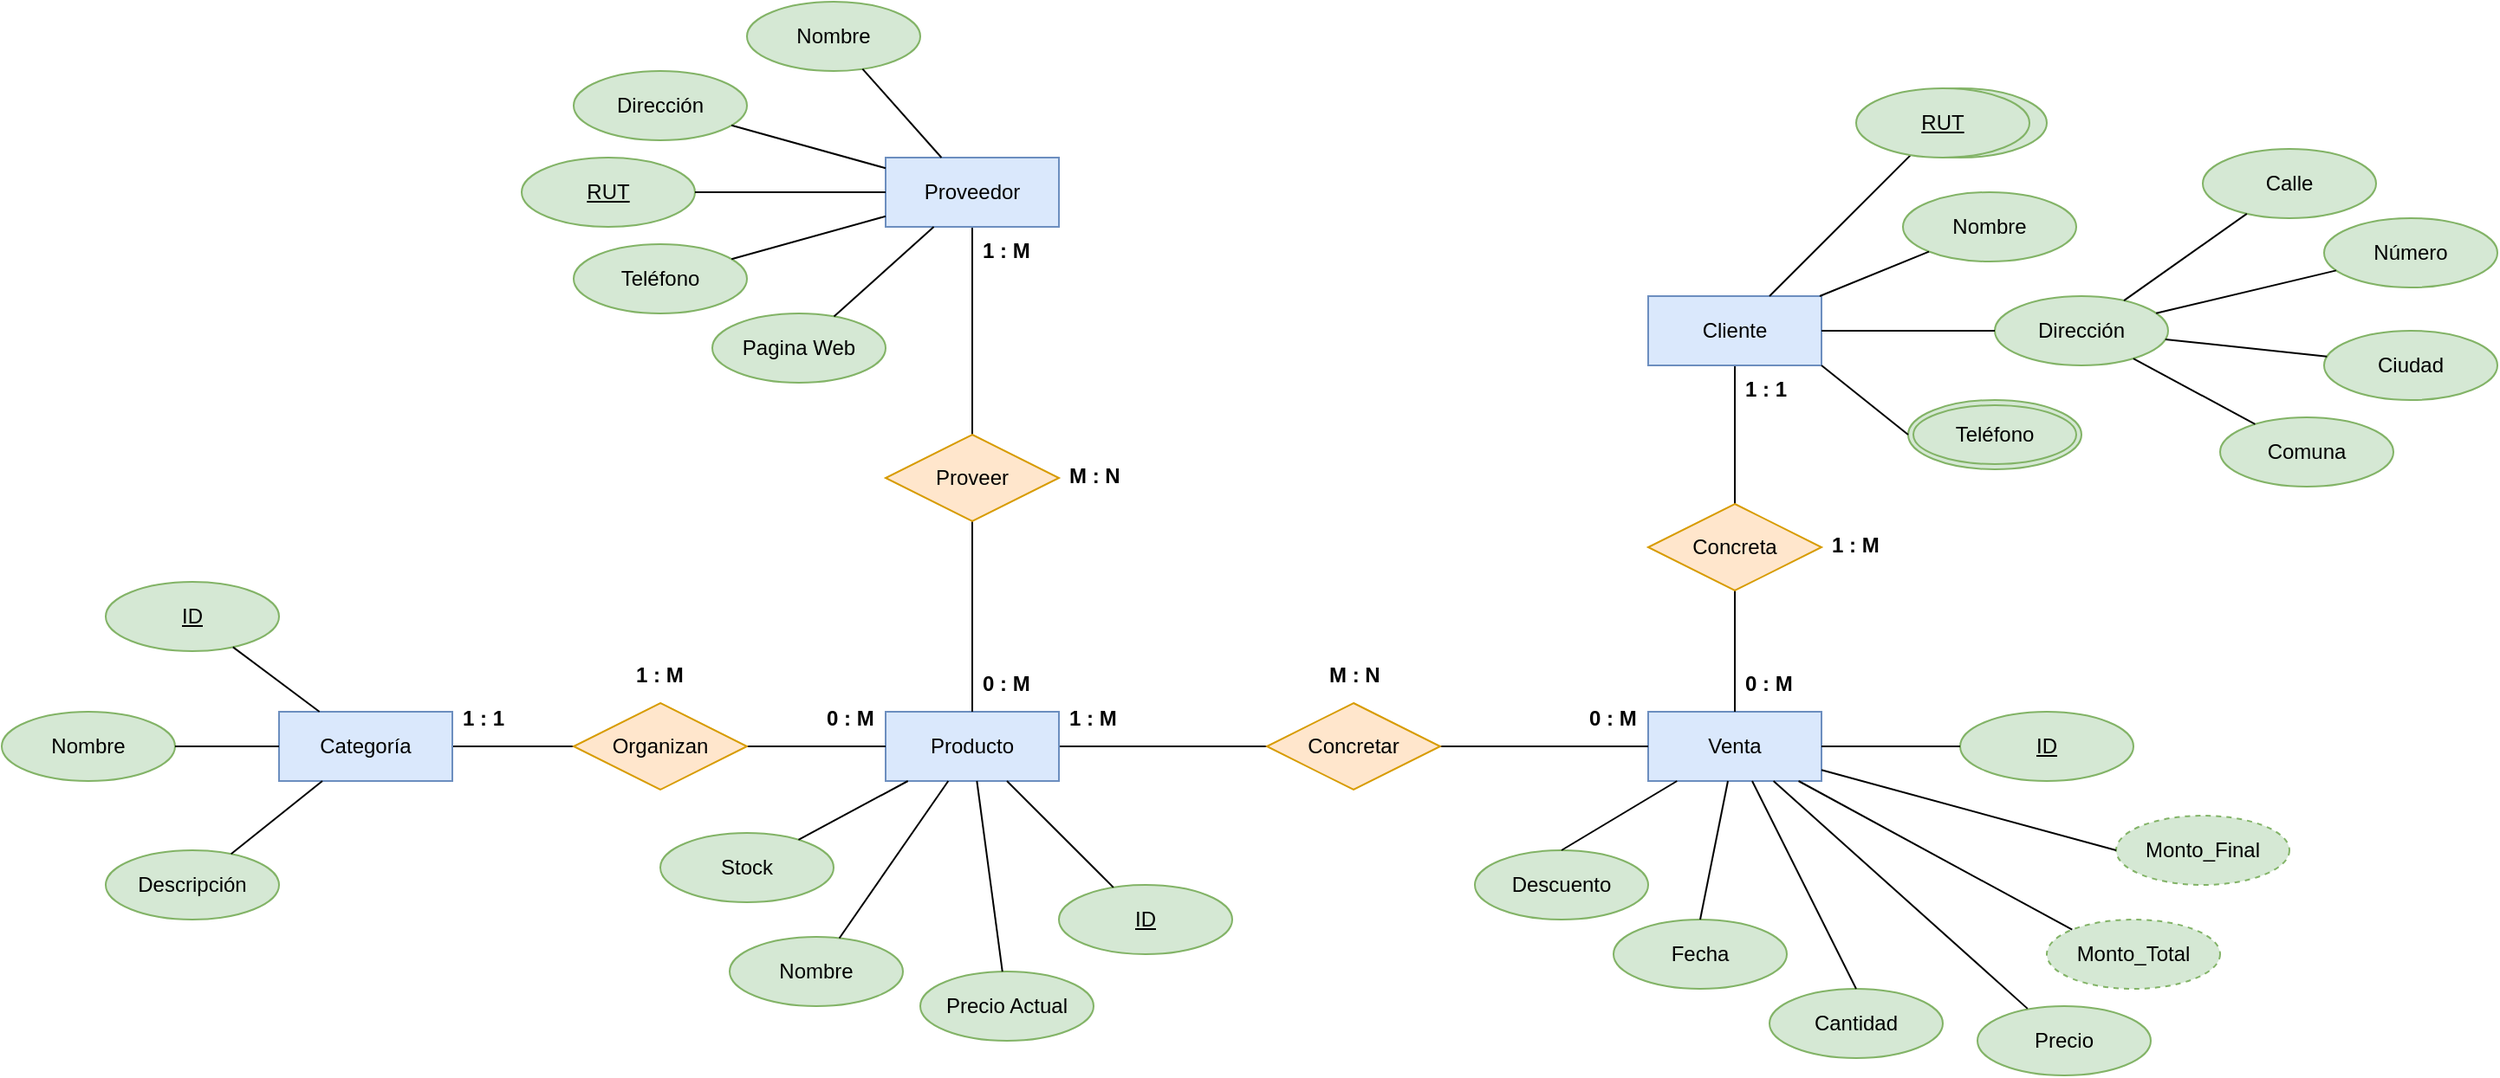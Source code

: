 <mxfile version="24.2.5" type="github">
  <diagram name="Página-1" id="-VSck5TnIiOtVigktZAM">
    <mxGraphModel dx="1413" dy="371" grid="1" gridSize="10" guides="1" tooltips="1" connect="1" arrows="1" fold="1" page="1" pageScale="1" pageWidth="827" pageHeight="1169" math="0" shadow="0">
      <root>
        <mxCell id="0" />
        <mxCell id="1" parent="0" />
        <mxCell id="VbbwbDJg4nd9tGN5y98i-33" style="edgeStyle=orthogonalEdgeStyle;rounded=0;orthogonalLoop=1;jettySize=auto;html=1;entryX=0.5;entryY=0;entryDx=0;entryDy=0;endArrow=none;endFill=0;" parent="1" source="VbbwbDJg4nd9tGN5y98i-1" target="VbbwbDJg4nd9tGN5y98i-32" edge="1">
          <mxGeometry relative="1" as="geometry" />
        </mxCell>
        <mxCell id="VbbwbDJg4nd9tGN5y98i-1" value="Proveedor" style="whiteSpace=wrap;html=1;align=center;fillColor=#dae8fc;strokeColor=#6c8ebf;" parent="1" vertex="1">
          <mxGeometry x="240" y="240" width="100" height="40" as="geometry" />
        </mxCell>
        <mxCell id="VbbwbDJg4nd9tGN5y98i-82" style="edgeStyle=orthogonalEdgeStyle;rounded=0;orthogonalLoop=1;jettySize=auto;html=1;entryX=0.5;entryY=0;entryDx=0;entryDy=0;endArrow=none;endFill=0;" parent="1" source="VbbwbDJg4nd9tGN5y98i-2" target="VbbwbDJg4nd9tGN5y98i-78" edge="1">
          <mxGeometry relative="1" as="geometry" />
        </mxCell>
        <mxCell id="VbbwbDJg4nd9tGN5y98i-2" value="Cliente" style="whiteSpace=wrap;html=1;align=center;fillColor=#dae8fc;strokeColor=#6c8ebf;" parent="1" vertex="1">
          <mxGeometry x="680" y="320" width="100" height="40" as="geometry" />
        </mxCell>
        <mxCell id="VbbwbDJg4nd9tGN5y98i-80" style="edgeStyle=orthogonalEdgeStyle;rounded=0;orthogonalLoop=1;jettySize=auto;html=1;entryX=0;entryY=0.5;entryDx=0;entryDy=0;endArrow=none;endFill=0;" parent="1" source="VbbwbDJg4nd9tGN5y98i-3" target="VbbwbDJg4nd9tGN5y98i-79" edge="1">
          <mxGeometry relative="1" as="geometry" />
        </mxCell>
        <mxCell id="VbbwbDJg4nd9tGN5y98i-3" value="Producto" style="whiteSpace=wrap;html=1;align=center;fillColor=#dae8fc;strokeColor=#6c8ebf;" parent="1" vertex="1">
          <mxGeometry x="240" y="560" width="100" height="40" as="geometry" />
        </mxCell>
        <mxCell id="VbbwbDJg4nd9tGN5y98i-68" style="edgeStyle=orthogonalEdgeStyle;rounded=0;orthogonalLoop=1;jettySize=auto;html=1;entryX=0;entryY=0.5;entryDx=0;entryDy=0;endArrow=none;endFill=0;" parent="1" source="VbbwbDJg4nd9tGN5y98i-4" target="VbbwbDJg4nd9tGN5y98i-62" edge="1">
          <mxGeometry relative="1" as="geometry" />
        </mxCell>
        <mxCell id="VbbwbDJg4nd9tGN5y98i-4" value="Categoría" style="whiteSpace=wrap;html=1;align=center;fillColor=#dae8fc;strokeColor=#6c8ebf;" parent="1" vertex="1">
          <mxGeometry x="-110" y="560" width="100" height="40" as="geometry" />
        </mxCell>
        <mxCell id="VbbwbDJg4nd9tGN5y98i-5" value="Venta" style="whiteSpace=wrap;html=1;align=center;fillColor=#dae8fc;strokeColor=#6c8ebf;" parent="1" vertex="1">
          <mxGeometry x="680" y="560" width="100" height="40" as="geometry" />
        </mxCell>
        <mxCell id="VbbwbDJg4nd9tGN5y98i-6" value="Dirección" style="ellipse;whiteSpace=wrap;html=1;align=center;fillColor=#d5e8d4;strokeColor=#82b366;" parent="1" vertex="1">
          <mxGeometry x="60" y="190" width="100" height="40" as="geometry" />
        </mxCell>
        <mxCell id="VbbwbDJg4nd9tGN5y98i-7" value="Nombre" style="ellipse;whiteSpace=wrap;html=1;align=center;fillColor=#d5e8d4;strokeColor=#82b366;" parent="1" vertex="1">
          <mxGeometry x="160" y="150" width="100" height="40" as="geometry" />
        </mxCell>
        <mxCell id="VbbwbDJg4nd9tGN5y98i-8" value="RUT" style="ellipse;whiteSpace=wrap;html=1;align=center;fontStyle=4;fillColor=#d5e8d4;strokeColor=#82b366;" parent="1" vertex="1">
          <mxGeometry x="30" y="240" width="100" height="40" as="geometry" />
        </mxCell>
        <mxCell id="VbbwbDJg4nd9tGN5y98i-9" value="Teléfono" style="ellipse;whiteSpace=wrap;html=1;align=center;fillColor=#d5e8d4;strokeColor=#82b366;" parent="1" vertex="1">
          <mxGeometry x="60" y="290" width="100" height="40" as="geometry" />
        </mxCell>
        <mxCell id="VbbwbDJg4nd9tGN5y98i-10" value="Pagina Web" style="ellipse;whiteSpace=wrap;html=1;align=center;fillColor=#d5e8d4;strokeColor=#82b366;" parent="1" vertex="1">
          <mxGeometry x="140" y="330" width="100" height="40" as="geometry" />
        </mxCell>
        <mxCell id="VbbwbDJg4nd9tGN5y98i-11" value="Calle" style="ellipse;whiteSpace=wrap;html=1;align=center;fillColor=#d5e8d4;strokeColor=#82b366;" parent="1" vertex="1">
          <mxGeometry x="1000" y="235" width="100" height="40" as="geometry" />
        </mxCell>
        <mxCell id="VbbwbDJg4nd9tGN5y98i-12" value="Nombre" style="ellipse;whiteSpace=wrap;html=1;align=center;fillColor=#d5e8d4;strokeColor=#82b366;" parent="1" vertex="1">
          <mxGeometry x="827" y="260" width="100" height="40" as="geometry" />
        </mxCell>
        <mxCell id="VbbwbDJg4nd9tGN5y98i-13" value="RUT" style="ellipse;whiteSpace=wrap;html=1;align=center;fontStyle=4;fillColor=#d5e8d4;strokeColor=#82b366;" parent="1" vertex="1">
          <mxGeometry x="810" y="200" width="100" height="40" as="geometry" />
        </mxCell>
        <mxCell id="VbbwbDJg4nd9tGN5y98i-14" value="Teléfono" style="ellipse;shape=doubleEllipse;margin=3;whiteSpace=wrap;html=1;align=center;fillColor=#d5e8d4;strokeColor=#82b366;" parent="1" vertex="1">
          <mxGeometry x="830" y="380" width="100" height="40" as="geometry" />
        </mxCell>
        <mxCell id="VbbwbDJg4nd9tGN5y98i-15" value="Dirección" style="ellipse;whiteSpace=wrap;html=1;align=center;fillColor=#d5e8d4;strokeColor=#82b366;" parent="1" vertex="1">
          <mxGeometry x="880" y="320" width="100" height="40" as="geometry" />
        </mxCell>
        <mxCell id="VbbwbDJg4nd9tGN5y98i-18" value="Número" style="ellipse;whiteSpace=wrap;html=1;align=center;fillColor=#d5e8d4;strokeColor=#82b366;" parent="1" vertex="1">
          <mxGeometry x="1070" y="275" width="100" height="40" as="geometry" />
        </mxCell>
        <mxCell id="VbbwbDJg4nd9tGN5y98i-19" value="Ciudad" style="ellipse;whiteSpace=wrap;html=1;align=center;fillColor=#d5e8d4;strokeColor=#82b366;" parent="1" vertex="1">
          <mxGeometry x="1070" y="340" width="100" height="40" as="geometry" />
        </mxCell>
        <mxCell id="VbbwbDJg4nd9tGN5y98i-20" value="Comuna" style="ellipse;whiteSpace=wrap;html=1;align=center;fillColor=#d5e8d4;strokeColor=#82b366;" parent="1" vertex="1">
          <mxGeometry x="1010" y="390" width="100" height="40" as="geometry" />
        </mxCell>
        <mxCell id="VbbwbDJg4nd9tGN5y98i-34" style="edgeStyle=orthogonalEdgeStyle;rounded=0;orthogonalLoop=1;jettySize=auto;html=1;entryX=0.5;entryY=0;entryDx=0;entryDy=0;endArrow=none;endFill=0;" parent="1" source="VbbwbDJg4nd9tGN5y98i-32" target="VbbwbDJg4nd9tGN5y98i-3" edge="1">
          <mxGeometry relative="1" as="geometry" />
        </mxCell>
        <mxCell id="VbbwbDJg4nd9tGN5y98i-32" value="Proveer" style="shape=rhombus;perimeter=rhombusPerimeter;whiteSpace=wrap;html=1;align=center;fillColor=#ffe6cc;strokeColor=#d79b00;" parent="1" vertex="1">
          <mxGeometry x="240" y="400" width="100" height="50" as="geometry" />
        </mxCell>
        <mxCell id="VbbwbDJg4nd9tGN5y98i-35" value="ID" style="ellipse;whiteSpace=wrap;html=1;align=center;fontStyle=4;fillColor=#d5e8d4;strokeColor=#82b366;" parent="1" vertex="1">
          <mxGeometry x="340" y="660" width="100" height="40" as="geometry" />
        </mxCell>
        <mxCell id="VbbwbDJg4nd9tGN5y98i-36" value="Nombre" style="ellipse;whiteSpace=wrap;html=1;align=center;fillColor=#d5e8d4;strokeColor=#82b366;" parent="1" vertex="1">
          <mxGeometry x="150" y="690" width="100" height="40" as="geometry" />
        </mxCell>
        <mxCell id="VbbwbDJg4nd9tGN5y98i-37" value="Precio Actual" style="ellipse;whiteSpace=wrap;html=1;align=center;fillColor=#d5e8d4;strokeColor=#82b366;" parent="1" vertex="1">
          <mxGeometry x="260" y="710" width="100" height="40" as="geometry" />
        </mxCell>
        <mxCell id="VbbwbDJg4nd9tGN5y98i-38" value="Stock" style="ellipse;whiteSpace=wrap;html=1;align=center;fillColor=#d5e8d4;strokeColor=#82b366;" parent="1" vertex="1">
          <mxGeometry x="110" y="630" width="100" height="40" as="geometry" />
        </mxCell>
        <mxCell id="VbbwbDJg4nd9tGN5y98i-43" value="" style="endArrow=none;html=1;rounded=0;" parent="1" source="VbbwbDJg4nd9tGN5y98i-7" target="VbbwbDJg4nd9tGN5y98i-1" edge="1">
          <mxGeometry relative="1" as="geometry">
            <mxPoint x="190" y="290" as="sourcePoint" />
            <mxPoint x="350" y="290" as="targetPoint" />
          </mxGeometry>
        </mxCell>
        <mxCell id="VbbwbDJg4nd9tGN5y98i-44" value="" style="endArrow=none;html=1;rounded=0;" parent="1" source="VbbwbDJg4nd9tGN5y98i-6" target="VbbwbDJg4nd9tGN5y98i-1" edge="1">
          <mxGeometry relative="1" as="geometry">
            <mxPoint x="190" y="180" as="sourcePoint" />
            <mxPoint x="250" y="250" as="targetPoint" />
          </mxGeometry>
        </mxCell>
        <mxCell id="VbbwbDJg4nd9tGN5y98i-45" value="" style="endArrow=none;html=1;rounded=0;" parent="1" source="VbbwbDJg4nd9tGN5y98i-8" target="VbbwbDJg4nd9tGN5y98i-1" edge="1">
          <mxGeometry relative="1" as="geometry">
            <mxPoint x="150" y="250" as="sourcePoint" />
            <mxPoint x="230" y="290" as="targetPoint" />
          </mxGeometry>
        </mxCell>
        <mxCell id="VbbwbDJg4nd9tGN5y98i-46" value="" style="endArrow=none;html=1;rounded=0;" parent="1" source="VbbwbDJg4nd9tGN5y98i-9" target="VbbwbDJg4nd9tGN5y98i-1" edge="1">
          <mxGeometry relative="1" as="geometry">
            <mxPoint x="140" y="270" as="sourcePoint" />
            <mxPoint x="250" y="270" as="targetPoint" />
          </mxGeometry>
        </mxCell>
        <mxCell id="VbbwbDJg4nd9tGN5y98i-47" value="" style="endArrow=none;html=1;rounded=0;" parent="1" source="VbbwbDJg4nd9tGN5y98i-10" target="VbbwbDJg4nd9tGN5y98i-1" edge="1">
          <mxGeometry relative="1" as="geometry">
            <mxPoint x="170" y="320" as="sourcePoint" />
            <mxPoint x="250" y="270" as="targetPoint" />
          </mxGeometry>
        </mxCell>
        <mxCell id="VbbwbDJg4nd9tGN5y98i-49" value="" style="endArrow=none;html=1;rounded=0;" parent="1" source="VbbwbDJg4nd9tGN5y98i-38" target="VbbwbDJg4nd9tGN5y98i-3" edge="1">
          <mxGeometry relative="1" as="geometry">
            <mxPoint x="220" y="620" as="sourcePoint" />
            <mxPoint x="380" y="620" as="targetPoint" />
          </mxGeometry>
        </mxCell>
        <mxCell id="VbbwbDJg4nd9tGN5y98i-50" value="" style="endArrow=none;html=1;rounded=0;" parent="1" source="VbbwbDJg4nd9tGN5y98i-36" edge="1" target="VbbwbDJg4nd9tGN5y98i-3">
          <mxGeometry relative="1" as="geometry">
            <mxPoint x="220" y="630" as="sourcePoint" />
            <mxPoint x="290" y="600" as="targetPoint" />
          </mxGeometry>
        </mxCell>
        <mxCell id="VbbwbDJg4nd9tGN5y98i-52" value="" style="endArrow=none;html=1;rounded=0;" parent="1" source="VbbwbDJg4nd9tGN5y98i-35" target="VbbwbDJg4nd9tGN5y98i-3" edge="1">
          <mxGeometry relative="1" as="geometry">
            <mxPoint x="380" y="630" as="sourcePoint" />
            <mxPoint x="300" y="610" as="targetPoint" />
          </mxGeometry>
        </mxCell>
        <mxCell id="VbbwbDJg4nd9tGN5y98i-53" value="" style="endArrow=none;html=1;rounded=0;" parent="1" source="VbbwbDJg4nd9tGN5y98i-37" target="VbbwbDJg4nd9tGN5y98i-3" edge="1">
          <mxGeometry relative="1" as="geometry">
            <mxPoint x="340" y="690" as="sourcePoint" />
            <mxPoint x="290" y="610" as="targetPoint" />
          </mxGeometry>
        </mxCell>
        <mxCell id="VbbwbDJg4nd9tGN5y98i-54" value="" style="endArrow=none;html=1;rounded=0;" parent="1" source="VbbwbDJg4nd9tGN5y98i-2" target="VbbwbDJg4nd9tGN5y98i-94" edge="1">
          <mxGeometry relative="1" as="geometry">
            <mxPoint x="830" y="340" as="sourcePoint" />
            <mxPoint x="990" y="340" as="targetPoint" />
          </mxGeometry>
        </mxCell>
        <mxCell id="VbbwbDJg4nd9tGN5y98i-55" value="" style="endArrow=none;html=1;rounded=0;" parent="1" source="VbbwbDJg4nd9tGN5y98i-2" target="VbbwbDJg4nd9tGN5y98i-12" edge="1">
          <mxGeometry relative="1" as="geometry">
            <mxPoint x="780" y="340" as="sourcePoint" />
            <mxPoint x="820" y="250" as="targetPoint" />
          </mxGeometry>
        </mxCell>
        <mxCell id="VbbwbDJg4nd9tGN5y98i-56" value="" style="endArrow=none;html=1;rounded=0;exitX=1;exitY=0.5;exitDx=0;exitDy=0;entryX=0;entryY=0.5;entryDx=0;entryDy=0;" parent="1" source="VbbwbDJg4nd9tGN5y98i-2" target="VbbwbDJg4nd9tGN5y98i-15" edge="1">
          <mxGeometry relative="1" as="geometry">
            <mxPoint x="790" y="350" as="sourcePoint" />
            <mxPoint x="870" y="270" as="targetPoint" />
          </mxGeometry>
        </mxCell>
        <mxCell id="VbbwbDJg4nd9tGN5y98i-57" value="" style="endArrow=none;html=1;rounded=0;exitX=1;exitY=1;exitDx=0;exitDy=0;entryX=0;entryY=0.5;entryDx=0;entryDy=0;" parent="1" source="VbbwbDJg4nd9tGN5y98i-2" target="VbbwbDJg4nd9tGN5y98i-14" edge="1">
          <mxGeometry relative="1" as="geometry">
            <mxPoint x="790" y="350" as="sourcePoint" />
            <mxPoint x="890" y="350" as="targetPoint" />
          </mxGeometry>
        </mxCell>
        <mxCell id="VbbwbDJg4nd9tGN5y98i-58" value="" style="endArrow=none;html=1;rounded=0;" parent="1" source="VbbwbDJg4nd9tGN5y98i-15" target="VbbwbDJg4nd9tGN5y98i-11" edge="1">
          <mxGeometry relative="1" as="geometry">
            <mxPoint x="990" y="340" as="sourcePoint" />
            <mxPoint x="1070" y="270" as="targetPoint" />
          </mxGeometry>
        </mxCell>
        <mxCell id="VbbwbDJg4nd9tGN5y98i-59" value="" style="endArrow=none;html=1;rounded=0;" parent="1" target="VbbwbDJg4nd9tGN5y98i-18" edge="1" source="VbbwbDJg4nd9tGN5y98i-15">
          <mxGeometry relative="1" as="geometry">
            <mxPoint x="980" y="340" as="sourcePoint" />
            <mxPoint x="1040" y="290" as="targetPoint" />
          </mxGeometry>
        </mxCell>
        <mxCell id="VbbwbDJg4nd9tGN5y98i-60" value="" style="endArrow=none;html=1;rounded=0;" parent="1" source="VbbwbDJg4nd9tGN5y98i-15" target="VbbwbDJg4nd9tGN5y98i-19" edge="1">
          <mxGeometry relative="1" as="geometry">
            <mxPoint x="990" y="350" as="sourcePoint" />
            <mxPoint x="1100" y="300" as="targetPoint" />
          </mxGeometry>
        </mxCell>
        <mxCell id="VbbwbDJg4nd9tGN5y98i-61" value="" style="endArrow=none;html=1;rounded=0;" parent="1" target="VbbwbDJg4nd9tGN5y98i-20" edge="1" source="VbbwbDJg4nd9tGN5y98i-15">
          <mxGeometry relative="1" as="geometry">
            <mxPoint x="980" y="340" as="sourcePoint" />
            <mxPoint x="1100" y="370" as="targetPoint" />
          </mxGeometry>
        </mxCell>
        <mxCell id="VbbwbDJg4nd9tGN5y98i-67" style="edgeStyle=orthogonalEdgeStyle;rounded=0;orthogonalLoop=1;jettySize=auto;html=1;entryX=0;entryY=0.5;entryDx=0;entryDy=0;endArrow=none;endFill=0;" parent="1" source="VbbwbDJg4nd9tGN5y98i-62" target="VbbwbDJg4nd9tGN5y98i-3" edge="1">
          <mxGeometry relative="1" as="geometry" />
        </mxCell>
        <mxCell id="VbbwbDJg4nd9tGN5y98i-62" value="Organizan" style="shape=rhombus;perimeter=rhombusPerimeter;whiteSpace=wrap;html=1;align=center;fillColor=#ffe6cc;strokeColor=#d79b00;" parent="1" vertex="1">
          <mxGeometry x="60" y="555" width="100" height="50" as="geometry" />
        </mxCell>
        <mxCell id="VbbwbDJg4nd9tGN5y98i-66" value="1 : M" style="text;strokeColor=none;fillColor=none;spacingLeft=4;spacingRight=4;overflow=hidden;rotatable=0;points=[[0,0.5],[1,0.5]];portConstraint=eastwest;fontSize=12;whiteSpace=wrap;html=1;fontStyle=1" parent="1" vertex="1">
          <mxGeometry x="90" y="525" width="40" height="30" as="geometry" />
        </mxCell>
        <mxCell id="VbbwbDJg4nd9tGN5y98i-69" value="0 : M" style="text;strokeColor=none;fillColor=none;spacingLeft=4;spacingRight=4;overflow=hidden;rotatable=0;points=[[0,0.5],[1,0.5]];portConstraint=eastwest;fontSize=12;whiteSpace=wrap;html=1;fontStyle=1" parent="1" vertex="1">
          <mxGeometry x="200" y="550" width="40" height="30" as="geometry" />
        </mxCell>
        <mxCell id="VbbwbDJg4nd9tGN5y98i-70" value="1 : 1" style="text;strokeColor=none;fillColor=none;spacingLeft=4;spacingRight=4;overflow=hidden;rotatable=0;points=[[0,0.5],[1,0.5]];portConstraint=eastwest;fontSize=12;whiteSpace=wrap;html=1;fontStyle=1" parent="1" vertex="1">
          <mxGeometry x="-10" y="550" width="40" height="30" as="geometry" />
        </mxCell>
        <mxCell id="VbbwbDJg4nd9tGN5y98i-71" value="ID" style="ellipse;whiteSpace=wrap;html=1;align=center;fontStyle=4;fillColor=#d5e8d4;strokeColor=#82b366;" parent="1" vertex="1">
          <mxGeometry x="-210" y="485" width="100" height="40" as="geometry" />
        </mxCell>
        <mxCell id="VbbwbDJg4nd9tGN5y98i-72" value="Descripción" style="ellipse;whiteSpace=wrap;html=1;align=center;fillColor=#d5e8d4;strokeColor=#82b366;" parent="1" vertex="1">
          <mxGeometry x="-210" y="640" width="100" height="40" as="geometry" />
        </mxCell>
        <mxCell id="VbbwbDJg4nd9tGN5y98i-73" value="Nombre" style="ellipse;whiteSpace=wrap;html=1;align=center;fillColor=#d5e8d4;strokeColor=#82b366;" parent="1" vertex="1">
          <mxGeometry x="-270" y="560" width="100" height="40" as="geometry" />
        </mxCell>
        <mxCell id="VbbwbDJg4nd9tGN5y98i-74" value="" style="endArrow=none;html=1;rounded=0;" parent="1" source="VbbwbDJg4nd9tGN5y98i-71" target="VbbwbDJg4nd9tGN5y98i-4" edge="1">
          <mxGeometry relative="1" as="geometry">
            <mxPoint x="-90" y="580" as="sourcePoint" />
            <mxPoint x="70" y="580" as="targetPoint" />
          </mxGeometry>
        </mxCell>
        <mxCell id="VbbwbDJg4nd9tGN5y98i-76" value="" style="endArrow=none;html=1;rounded=0;" parent="1" source="VbbwbDJg4nd9tGN5y98i-73" target="VbbwbDJg4nd9tGN5y98i-4" edge="1">
          <mxGeometry relative="1" as="geometry">
            <mxPoint x="-150" y="535" as="sourcePoint" />
            <mxPoint x="-100" y="570" as="targetPoint" />
          </mxGeometry>
        </mxCell>
        <mxCell id="VbbwbDJg4nd9tGN5y98i-77" value="" style="endArrow=none;html=1;rounded=0;" parent="1" source="VbbwbDJg4nd9tGN5y98i-72" target="VbbwbDJg4nd9tGN5y98i-4" edge="1">
          <mxGeometry relative="1" as="geometry">
            <mxPoint x="-150" y="535" as="sourcePoint" />
            <mxPoint x="-100" y="570" as="targetPoint" />
          </mxGeometry>
        </mxCell>
        <mxCell id="VbbwbDJg4nd9tGN5y98i-83" style="edgeStyle=orthogonalEdgeStyle;rounded=0;orthogonalLoop=1;jettySize=auto;html=1;endArrow=none;endFill=0;" parent="1" source="VbbwbDJg4nd9tGN5y98i-78" target="VbbwbDJg4nd9tGN5y98i-5" edge="1">
          <mxGeometry relative="1" as="geometry" />
        </mxCell>
        <mxCell id="VbbwbDJg4nd9tGN5y98i-78" value="Concreta" style="shape=rhombus;perimeter=rhombusPerimeter;whiteSpace=wrap;html=1;align=center;fillColor=#ffe6cc;strokeColor=#d79b00;" parent="1" vertex="1">
          <mxGeometry x="680" y="440" width="100" height="50" as="geometry" />
        </mxCell>
        <mxCell id="VbbwbDJg4nd9tGN5y98i-81" style="edgeStyle=orthogonalEdgeStyle;rounded=0;orthogonalLoop=1;jettySize=auto;html=1;entryX=0;entryY=0.5;entryDx=0;entryDy=0;endArrow=none;endFill=0;" parent="1" source="VbbwbDJg4nd9tGN5y98i-79" target="VbbwbDJg4nd9tGN5y98i-5" edge="1">
          <mxGeometry relative="1" as="geometry" />
        </mxCell>
        <mxCell id="VbbwbDJg4nd9tGN5y98i-79" value="Concretar" style="shape=rhombus;perimeter=rhombusPerimeter;whiteSpace=wrap;html=1;align=center;fillColor=#ffe6cc;strokeColor=#d79b00;" parent="1" vertex="1">
          <mxGeometry x="460" y="555" width="100" height="50" as="geometry" />
        </mxCell>
        <mxCell id="VbbwbDJg4nd9tGN5y98i-84" value="M : N" style="text;strokeColor=none;fillColor=none;spacingLeft=4;spacingRight=4;overflow=hidden;rotatable=0;points=[[0,0.5],[1,0.5]];portConstraint=eastwest;fontSize=12;whiteSpace=wrap;html=1;fontStyle=1" parent="1" vertex="1">
          <mxGeometry x="340" y="410" width="50" height="30" as="geometry" />
        </mxCell>
        <mxCell id="VbbwbDJg4nd9tGN5y98i-85" value="0 : M" style="text;strokeColor=none;fillColor=none;spacingLeft=4;spacingRight=4;overflow=hidden;rotatable=0;points=[[0,0.5],[1,0.5]];portConstraint=eastwest;fontSize=12;whiteSpace=wrap;html=1;fontStyle=1" parent="1" vertex="1">
          <mxGeometry x="290" y="530" width="50" height="30" as="geometry" />
        </mxCell>
        <mxCell id="VbbwbDJg4nd9tGN5y98i-86" value="1 : M" style="text;strokeColor=none;fillColor=none;spacingLeft=4;spacingRight=4;overflow=hidden;rotatable=0;points=[[0,0.5],[1,0.5]];portConstraint=eastwest;fontSize=12;whiteSpace=wrap;html=1;fontStyle=1" parent="1" vertex="1">
          <mxGeometry x="290" y="280" width="50" height="30" as="geometry" />
        </mxCell>
        <mxCell id="VbbwbDJg4nd9tGN5y98i-87" value="M : N" style="text;strokeColor=none;fillColor=none;spacingLeft=4;spacingRight=4;overflow=hidden;rotatable=0;points=[[0,0.5],[1,0.5]];portConstraint=eastwest;fontSize=12;whiteSpace=wrap;html=1;fontStyle=1" parent="1" vertex="1">
          <mxGeometry x="490" y="525" width="40" height="30" as="geometry" />
        </mxCell>
        <mxCell id="VbbwbDJg4nd9tGN5y98i-88" value="1 : M" style="text;strokeColor=none;fillColor=none;spacingLeft=4;spacingRight=4;overflow=hidden;rotatable=0;points=[[0,0.5],[1,0.5]];portConstraint=eastwest;fontSize=12;whiteSpace=wrap;html=1;fontStyle=1" parent="1" vertex="1">
          <mxGeometry x="780" y="450" width="40" height="30" as="geometry" />
        </mxCell>
        <mxCell id="VbbwbDJg4nd9tGN5y98i-89" value="0 : M" style="text;strokeColor=none;fillColor=none;spacingLeft=4;spacingRight=4;overflow=hidden;rotatable=0;points=[[0,0.5],[1,0.5]];portConstraint=eastwest;fontSize=12;whiteSpace=wrap;html=1;fontStyle=1" parent="1" vertex="1">
          <mxGeometry x="730" y="530" width="40" height="30" as="geometry" />
        </mxCell>
        <mxCell id="VbbwbDJg4nd9tGN5y98i-90" value="1 : 1" style="text;strokeColor=none;fillColor=none;spacingLeft=4;spacingRight=4;overflow=hidden;rotatable=0;points=[[0,0.5],[1,0.5]];portConstraint=eastwest;fontSize=12;whiteSpace=wrap;html=1;fontStyle=1" parent="1" vertex="1">
          <mxGeometry x="730" y="360" width="40" height="30" as="geometry" />
        </mxCell>
        <mxCell id="VbbwbDJg4nd9tGN5y98i-94" value="RUT" style="ellipse;whiteSpace=wrap;html=1;align=center;fontStyle=4;fillColor=#d5e8d4;strokeColor=#82b366;" parent="1" vertex="1">
          <mxGeometry x="800" y="200" width="100" height="40" as="geometry" />
        </mxCell>
        <mxCell id="VbbwbDJg4nd9tGN5y98i-95" value="Descuento" style="ellipse;whiteSpace=wrap;html=1;align=center;fillColor=#d5e8d4;strokeColor=#82b366;" parent="1" vertex="1">
          <mxGeometry x="580" y="640" width="100" height="40" as="geometry" />
        </mxCell>
        <mxCell id="VbbwbDJg4nd9tGN5y98i-96" value="ID" style="ellipse;whiteSpace=wrap;html=1;align=center;fontStyle=4;fillColor=#d5e8d4;strokeColor=#82b366;" parent="1" vertex="1">
          <mxGeometry x="860" y="560" width="100" height="40" as="geometry" />
        </mxCell>
        <mxCell id="VbbwbDJg4nd9tGN5y98i-97" value="Fecha" style="ellipse;whiteSpace=wrap;html=1;align=center;fillColor=#d5e8d4;strokeColor=#82b366;" parent="1" vertex="1">
          <mxGeometry x="660" y="680" width="100" height="40" as="geometry" />
        </mxCell>
        <mxCell id="VbbwbDJg4nd9tGN5y98i-101" value="Monto_Final" style="ellipse;whiteSpace=wrap;html=1;align=center;fillColor=#d5e8d4;strokeColor=#82b366;dashed=1;" parent="1" vertex="1">
          <mxGeometry x="950" y="620" width="100" height="40" as="geometry" />
        </mxCell>
        <mxCell id="VbbwbDJg4nd9tGN5y98i-102" value="" style="endArrow=none;html=1;rounded=0;entryX=0;entryY=0.5;entryDx=0;entryDy=0;" parent="1" source="VbbwbDJg4nd9tGN5y98i-5" target="VbbwbDJg4nd9tGN5y98i-96" edge="1">
          <mxGeometry relative="1" as="geometry">
            <mxPoint x="760" y="590" as="sourcePoint" />
            <mxPoint x="920" y="590" as="targetPoint" />
          </mxGeometry>
        </mxCell>
        <mxCell id="VbbwbDJg4nd9tGN5y98i-103" value="" style="endArrow=none;html=1;rounded=0;entryX=0.5;entryY=0;entryDx=0;entryDy=0;" parent="1" source="VbbwbDJg4nd9tGN5y98i-5" target="VbbwbDJg4nd9tGN5y98i-97" edge="1">
          <mxGeometry relative="1" as="geometry">
            <mxPoint x="790" y="590" as="sourcePoint" />
            <mxPoint x="850" y="590" as="targetPoint" />
          </mxGeometry>
        </mxCell>
        <mxCell id="VbbwbDJg4nd9tGN5y98i-104" value="" style="endArrow=none;html=1;rounded=0;entryX=0.5;entryY=0;entryDx=0;entryDy=0;" parent="1" source="VbbwbDJg4nd9tGN5y98i-5" target="VbbwbDJg4nd9tGN5y98i-95" edge="1">
          <mxGeometry relative="1" as="geometry">
            <mxPoint x="790" y="610" as="sourcePoint" />
            <mxPoint x="900" y="640" as="targetPoint" />
          </mxGeometry>
        </mxCell>
        <mxCell id="VbbwbDJg4nd9tGN5y98i-105" value="Precio" style="ellipse;whiteSpace=wrap;html=1;align=center;fillColor=#d5e8d4;strokeColor=#82b366;" parent="1" vertex="1">
          <mxGeometry x="870" y="730" width="100" height="40" as="geometry" />
        </mxCell>
        <mxCell id="VbbwbDJg4nd9tGN5y98i-106" value="Cantidad" style="ellipse;whiteSpace=wrap;html=1;align=center;fillColor=#d5e8d4;strokeColor=#82b366;" parent="1" vertex="1">
          <mxGeometry x="750" y="720" width="100" height="40" as="geometry" />
        </mxCell>
        <mxCell id="VbbwbDJg4nd9tGN5y98i-109" value="Monto_Total" style="ellipse;whiteSpace=wrap;html=1;align=center;fillColor=#d5e8d4;strokeColor=#82b366;dashed=1;" parent="1" vertex="1">
          <mxGeometry x="910" y="680" width="100" height="40" as="geometry" />
        </mxCell>
        <mxCell id="VbbwbDJg4nd9tGN5y98i-110" value="" style="endArrow=none;html=1;rounded=0;entryX=0;entryY=0.5;entryDx=0;entryDy=0;" parent="1" source="VbbwbDJg4nd9tGN5y98i-5" target="VbbwbDJg4nd9tGN5y98i-101" edge="1">
          <mxGeometry relative="1" as="geometry">
            <mxPoint x="830" y="620" as="sourcePoint" />
            <mxPoint x="810" y="700" as="targetPoint" />
          </mxGeometry>
        </mxCell>
        <mxCell id="VbbwbDJg4nd9tGN5y98i-111" value="" style="endArrow=none;html=1;rounded=0;entryX=0;entryY=0;entryDx=0;entryDy=0;" parent="1" source="VbbwbDJg4nd9tGN5y98i-5" target="VbbwbDJg4nd9tGN5y98i-109" edge="1">
          <mxGeometry relative="1" as="geometry">
            <mxPoint x="790" y="600" as="sourcePoint" />
            <mxPoint x="960" y="650" as="targetPoint" />
          </mxGeometry>
        </mxCell>
        <mxCell id="VbbwbDJg4nd9tGN5y98i-112" value="" style="endArrow=none;html=1;rounded=0;entryX=0.289;entryY=0.036;entryDx=0;entryDy=0;entryPerimeter=0;" parent="1" source="VbbwbDJg4nd9tGN5y98i-5" target="VbbwbDJg4nd9tGN5y98i-105" edge="1">
          <mxGeometry relative="1" as="geometry">
            <mxPoint x="790" y="610" as="sourcePoint" />
            <mxPoint x="950" y="680" as="targetPoint" />
          </mxGeometry>
        </mxCell>
        <mxCell id="VbbwbDJg4nd9tGN5y98i-113" value="" style="endArrow=none;html=1;rounded=0;entryX=0.5;entryY=0;entryDx=0;entryDy=0;" parent="1" source="VbbwbDJg4nd9tGN5y98i-5" target="VbbwbDJg4nd9tGN5y98i-106" edge="1">
          <mxGeometry relative="1" as="geometry">
            <mxPoint x="776" y="611" as="sourcePoint" />
            <mxPoint x="907" y="740" as="targetPoint" />
          </mxGeometry>
        </mxCell>
        <mxCell id="HPqYHj5TRpv8VZzlSjNx-1" value="0 : M" style="text;strokeColor=none;fillColor=none;spacingLeft=4;spacingRight=4;overflow=hidden;rotatable=0;points=[[0,0.5],[1,0.5]];portConstraint=eastwest;fontSize=12;whiteSpace=wrap;html=1;fontStyle=1" vertex="1" parent="1">
          <mxGeometry x="640" y="550" width="40" height="30" as="geometry" />
        </mxCell>
        <mxCell id="HPqYHj5TRpv8VZzlSjNx-2" value="1 : M" style="text;strokeColor=none;fillColor=none;spacingLeft=4;spacingRight=4;overflow=hidden;rotatable=0;points=[[0,0.5],[1,0.5]];portConstraint=eastwest;fontSize=12;whiteSpace=wrap;html=1;fontStyle=1" vertex="1" parent="1">
          <mxGeometry x="340" y="550" width="40" height="30" as="geometry" />
        </mxCell>
      </root>
    </mxGraphModel>
  </diagram>
</mxfile>
